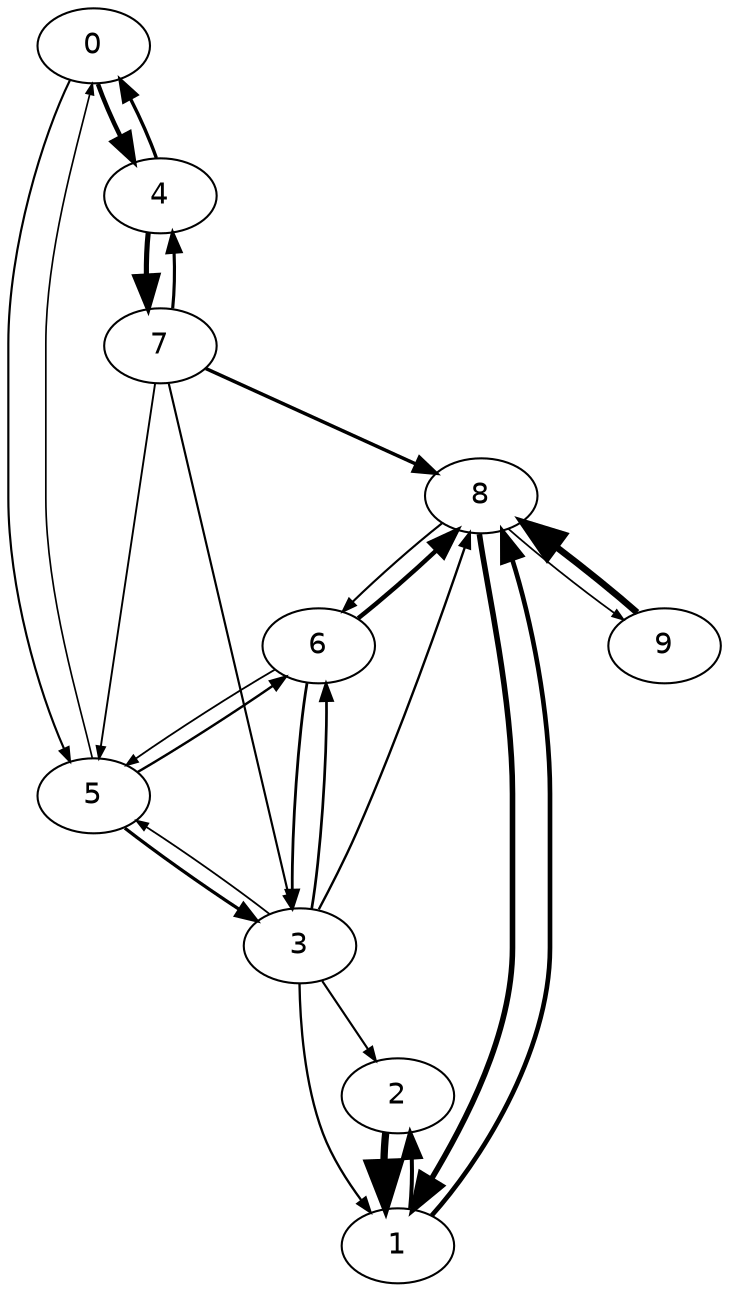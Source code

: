 digraph "" {
	node [fontname=Helvetica];
	0 -> 4	[arrowsize=1.3570655493468344,
		penwidth=2.155339401903796];
	0 -> 5	[arrowsize=0.6572563753616836,
		penwidth=1.0438777726332622];
	4 -> 0	[arrowsize=1.02546211000414,
		penwidth=1.6286751158889283];
	4 -> 7	[arrowsize=1.5581035113574975,
		penwidth=2.474634988626614];
	5 -> 0	[arrowsize=0.51,
		penwidth=0.81];
	5 -> 3	[arrowsize=0.9899054983606277,
		penwidth=1.5722028503374677];
	5 -> 6	[arrowsize=0.7378566173636787,
		penwidth=1.1718899216952545];
	1 -> 2	[arrowsize=1.2118840061275566,
		penwidth=1.9247569509084725];
	1 -> 8	[arrowsize=1.405232401329282,
		penwidth=2.2318396962288602];
	2 -> 1	[arrowsize=2.21,
		penwidth=3.5100000000000002];
	8 -> 1	[arrowsize=1.6848979309920207,
		penwidth=2.6760143609873275];
	8 -> 6	[arrowsize=0.6465801103971826,
		penwidth=1.02692135180729];
	8 -> 9	[arrowsize=0.530076388234111,
		penwidth=0.8418860283718234];
	3 -> 5	[arrowsize=0.5434378513305601,
		penwidth=0.8631071756426543];
	3 -> 1	[arrowsize=0.7053880656701833,
		penwidth=1.120322221946762];
	3 -> 2	[arrowsize=0.6521440987970892,
		penwidth=1.035758274560083];
	3 -> 8	[arrowsize=0.7226280972136273,
		penwidth=1.1477034485157611];
	3 -> 6	[arrowsize=0.8199563096253166,
		penwidth=1.3022835505813852];
	6 -> 5	[arrowsize=0.5481920909033527,
		penwidth=0.8706580267288544];
	6 -> 8	[arrowsize=1.3542892264317898,
		penwidth=2.1509299478622546];
	6 -> 3	[arrowsize=0.8473768158249734,
		penwidth=1.345833766310252];
	7 -> 4	[arrowsize=0.950224424140539,
		penwidth=1.509179967752621];
	7 -> 5	[arrowsize=0.57877838679121,
		penwidth=0.9192362613742747];
	7 -> 8	[arrowsize=1.0494400775841501,
		penwidth=1.666757770280709];
	7 -> 3	[arrowsize=0.6597136777112933,
		penwidth=1.0477805469532306];
	9 -> 8	[arrowsize=1.9897471134094866,
		penwidth=3.1601865918856555];
}
